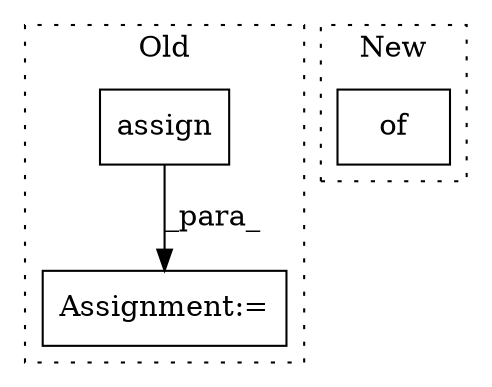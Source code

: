 digraph G {
subgraph cluster0 {
1 [label="assign" a="32" s="3734,3754" l="7,1" shape="box"];
3 [label="Assignment:=" a="7" s="3722" l="1" shape="box"];
label = "Old";
style="dotted";
}
subgraph cluster1 {
2 [label="of" a="32" s="2031,2067" l="3,1" shape="box"];
label = "New";
style="dotted";
}
1 -> 3 [label="_para_"];
}